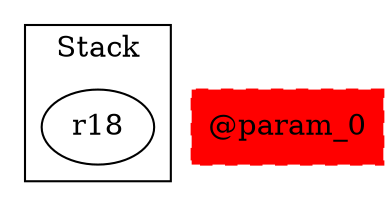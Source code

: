 digraph sample {
  rankDir="LR";
  subgraph cluster_0 {
    label="Stack"
    "r18"; 
  }
  "r18" -> { };
  "@param_0"[color="red", shape=box, style="filled,dashed"];
}
